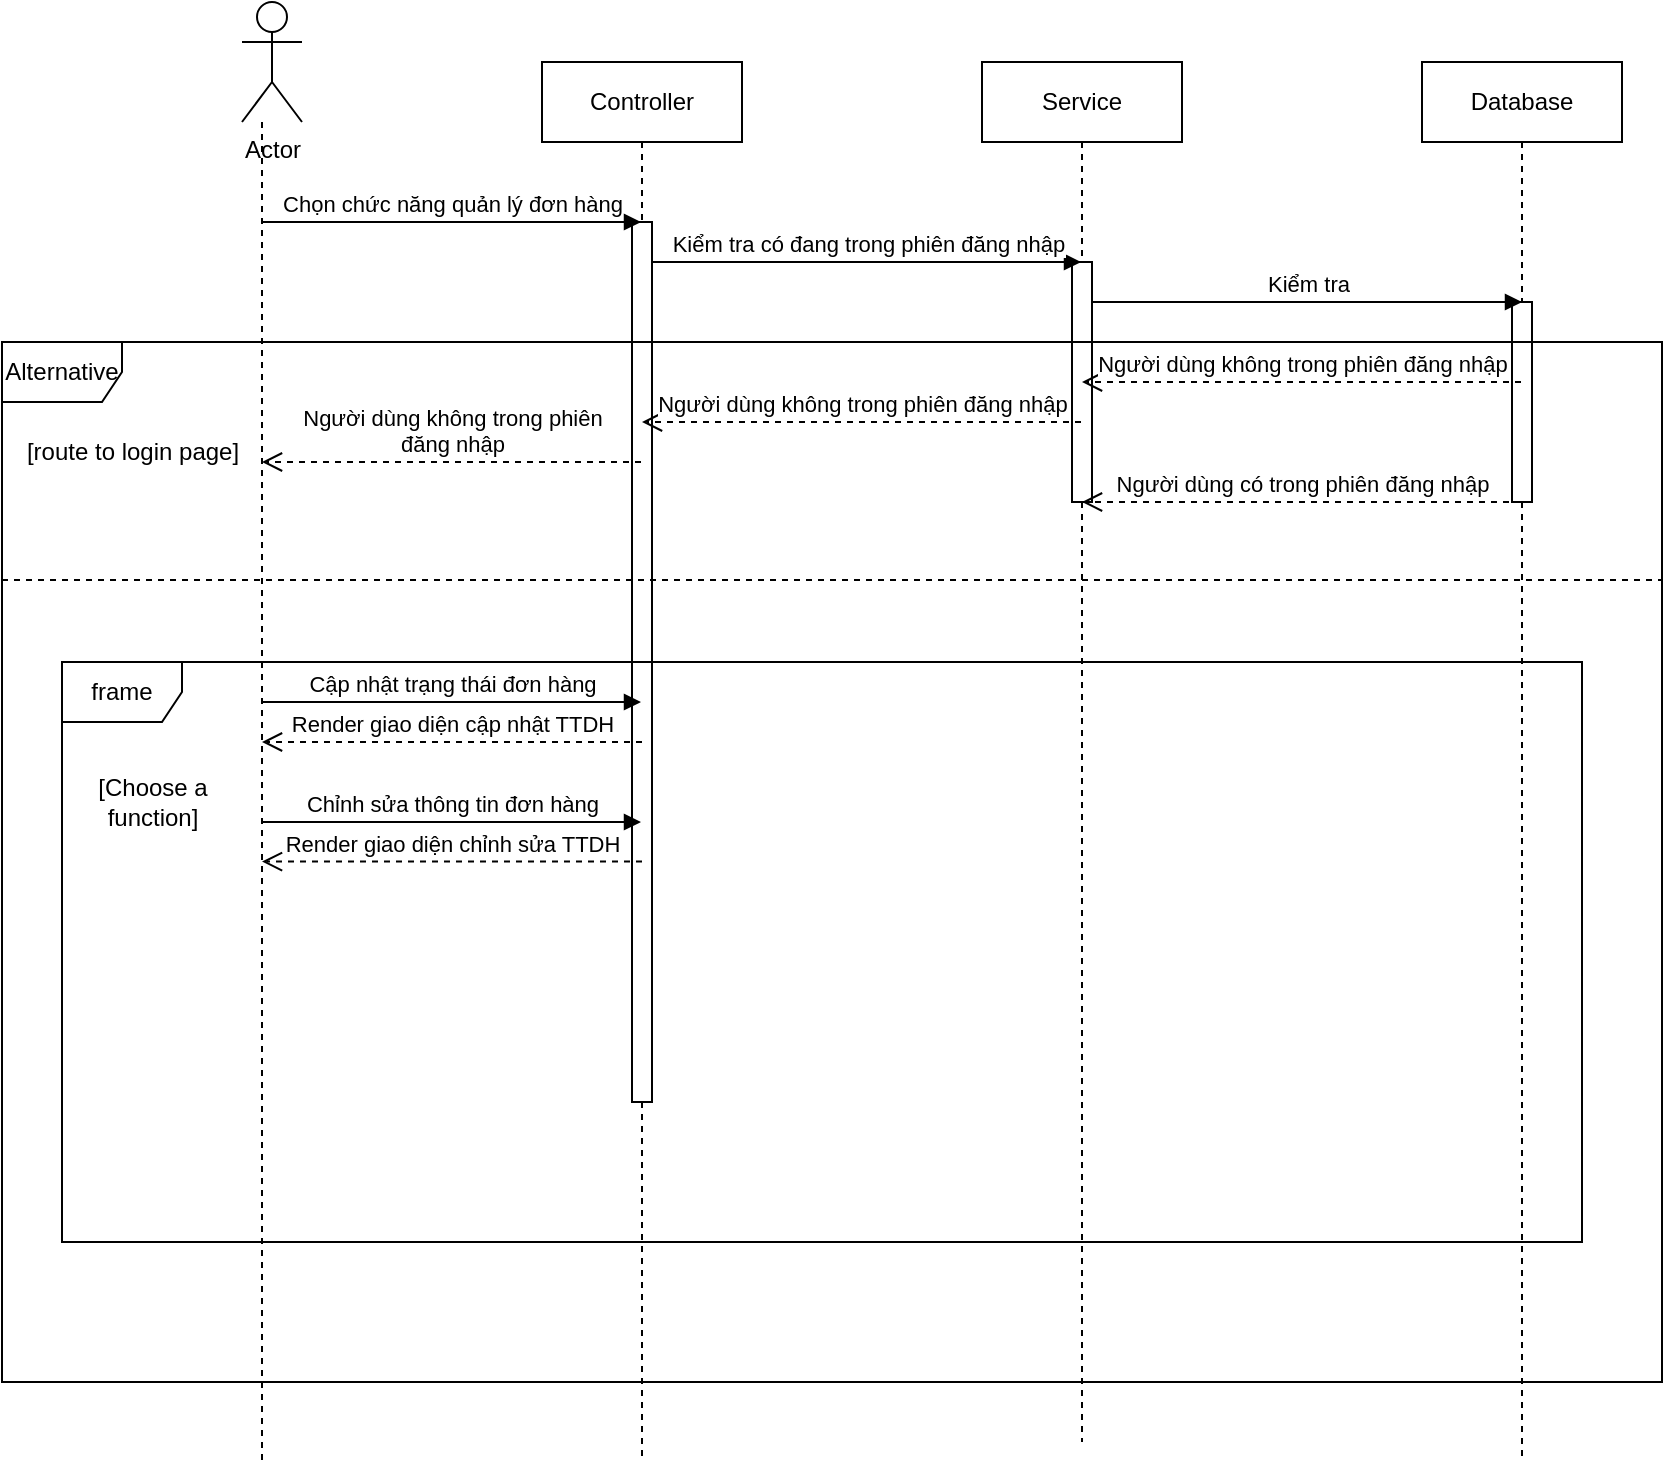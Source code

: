<mxfile version="26.2.2">
  <diagram name="Page-1" id="tAH1wzOND2CSLV0VBST4">
    <mxGraphModel dx="968" dy="485" grid="1" gridSize="10" guides="1" tooltips="1" connect="1" arrows="1" fold="1" page="1" pageScale="1" pageWidth="850" pageHeight="1100" math="0" shadow="0">
      <root>
        <mxCell id="0" />
        <mxCell id="1" parent="0" />
        <mxCell id="lBxFoPBFThxOCUYfc33m-1" value="Controller" style="shape=umlLifeline;perimeter=lifelinePerimeter;whiteSpace=wrap;html=1;container=1;dropTarget=0;collapsible=0;recursiveResize=0;outlineConnect=0;portConstraint=eastwest;newEdgeStyle={&quot;curved&quot;:0,&quot;rounded&quot;:0};" vertex="1" parent="1">
          <mxGeometry x="290" y="70" width="100" height="700" as="geometry" />
        </mxCell>
        <mxCell id="lBxFoPBFThxOCUYfc33m-2" value="" style="html=1;points=[[0,0,0,0,5],[0,1,0,0,-5],[1,0,0,0,5],[1,1,0,0,-5]];perimeter=orthogonalPerimeter;outlineConnect=0;targetShapes=umlLifeline;portConstraint=eastwest;newEdgeStyle={&quot;curved&quot;:0,&quot;rounded&quot;:0};" vertex="1" parent="lBxFoPBFThxOCUYfc33m-1">
          <mxGeometry x="45" y="80" width="10" height="440" as="geometry" />
        </mxCell>
        <mxCell id="lBxFoPBFThxOCUYfc33m-3" style="edgeStyle=orthogonalEdgeStyle;rounded=0;orthogonalLoop=1;jettySize=auto;html=1;dashed=1;endArrow=none;startFill=0;" edge="1" parent="1" source="lBxFoPBFThxOCUYfc33m-4">
          <mxGeometry relative="1" as="geometry">
            <mxPoint x="150" y="770" as="targetPoint" />
            <Array as="points">
              <mxPoint x="150" y="760" />
              <mxPoint x="150" y="760" />
            </Array>
          </mxGeometry>
        </mxCell>
        <mxCell id="lBxFoPBFThxOCUYfc33m-4" value="Actor" style="shape=umlActor;verticalLabelPosition=bottom;verticalAlign=top;html=1;" vertex="1" parent="1">
          <mxGeometry x="140" y="40" width="30" height="60" as="geometry" />
        </mxCell>
        <mxCell id="lBxFoPBFThxOCUYfc33m-5" value="Service" style="shape=umlLifeline;perimeter=lifelinePerimeter;whiteSpace=wrap;html=1;container=1;dropTarget=0;collapsible=0;recursiveResize=0;outlineConnect=0;portConstraint=eastwest;newEdgeStyle={&quot;curved&quot;:0,&quot;rounded&quot;:0};" vertex="1" parent="1">
          <mxGeometry x="510" y="70" width="100" height="690" as="geometry" />
        </mxCell>
        <mxCell id="lBxFoPBFThxOCUYfc33m-6" value="" style="html=1;points=[[0,0,0,0,5],[0,1,0,0,-5],[1,0,0,0,5],[1,1,0,0,-5]];perimeter=orthogonalPerimeter;outlineConnect=0;targetShapes=umlLifeline;portConstraint=eastwest;newEdgeStyle={&quot;curved&quot;:0,&quot;rounded&quot;:0};" vertex="1" parent="lBxFoPBFThxOCUYfc33m-5">
          <mxGeometry x="45" y="100" width="10" height="120" as="geometry" />
        </mxCell>
        <mxCell id="lBxFoPBFThxOCUYfc33m-7" value="Database" style="shape=umlLifeline;perimeter=lifelinePerimeter;whiteSpace=wrap;html=1;container=1;dropTarget=0;collapsible=0;recursiveResize=0;outlineConnect=0;portConstraint=eastwest;newEdgeStyle={&quot;curved&quot;:0,&quot;rounded&quot;:0};" vertex="1" parent="1">
          <mxGeometry x="730" y="70" width="100" height="700" as="geometry" />
        </mxCell>
        <mxCell id="lBxFoPBFThxOCUYfc33m-8" value="" style="html=1;points=[[0,0,0,0,5],[0,1,0,0,-5],[1,0,0,0,5],[1,1,0,0,-5]];perimeter=orthogonalPerimeter;outlineConnect=0;targetShapes=umlLifeline;portConstraint=eastwest;newEdgeStyle={&quot;curved&quot;:0,&quot;rounded&quot;:0};" vertex="1" parent="lBxFoPBFThxOCUYfc33m-7">
          <mxGeometry x="45" y="120" width="10" height="100" as="geometry" />
        </mxCell>
        <mxCell id="lBxFoPBFThxOCUYfc33m-9" value="Chọn chức năng quản lý đơn hàng" style="html=1;verticalAlign=bottom;endArrow=block;curved=0;rounded=0;" edge="1" parent="1">
          <mxGeometry width="80" relative="1" as="geometry">
            <mxPoint x="150" y="150" as="sourcePoint" />
            <mxPoint x="339.5" y="150" as="targetPoint" />
            <Array as="points" />
          </mxGeometry>
        </mxCell>
        <mxCell id="lBxFoPBFThxOCUYfc33m-10" value="Kiểm tra có đang trong phiên đăng nhập" style="html=1;verticalAlign=bottom;endArrow=block;curved=0;rounded=0;" edge="1" parent="1" source="lBxFoPBFThxOCUYfc33m-2" target="lBxFoPBFThxOCUYfc33m-5">
          <mxGeometry width="80" relative="1" as="geometry">
            <mxPoint x="360" y="170" as="sourcePoint" />
            <mxPoint x="529.5" y="170" as="targetPoint" />
            <Array as="points">
              <mxPoint x="410" y="170" />
            </Array>
          </mxGeometry>
        </mxCell>
        <mxCell id="lBxFoPBFThxOCUYfc33m-11" value="Kiểm tra" style="html=1;verticalAlign=bottom;endArrow=block;curved=0;rounded=0;" edge="1" parent="1" source="lBxFoPBFThxOCUYfc33m-6">
          <mxGeometry width="80" relative="1" as="geometry">
            <mxPoint x="570" y="190" as="sourcePoint" />
            <mxPoint x="780" y="190" as="targetPoint" />
            <Array as="points">
              <mxPoint x="630" y="190" />
            </Array>
          </mxGeometry>
        </mxCell>
        <mxCell id="lBxFoPBFThxOCUYfc33m-12" value="Người dùng không trong phiên đăng nhập" style="html=1;verticalAlign=bottom;endArrow=open;dashed=1;endSize=8;curved=0;rounded=0;" edge="1" parent="1">
          <mxGeometry relative="1" as="geometry">
            <mxPoint x="779.5" y="230" as="sourcePoint" />
            <mxPoint x="560" y="230" as="targetPoint" />
          </mxGeometry>
        </mxCell>
        <mxCell id="lBxFoPBFThxOCUYfc33m-13" value="Người dùng không trong phiên đăng nhập" style="html=1;verticalAlign=bottom;endArrow=open;dashed=1;endSize=8;curved=0;rounded=0;" edge="1" parent="1">
          <mxGeometry relative="1" as="geometry">
            <mxPoint x="559.5" y="250" as="sourcePoint" />
            <mxPoint x="340" y="250" as="targetPoint" />
          </mxGeometry>
        </mxCell>
        <mxCell id="lBxFoPBFThxOCUYfc33m-14" value="Người dùng không trong phiên&lt;div&gt;đăng nhập&lt;/div&gt;" style="html=1;verticalAlign=bottom;endArrow=open;dashed=1;endSize=8;curved=0;rounded=0;" edge="1" parent="1">
          <mxGeometry relative="1" as="geometry">
            <mxPoint x="339.5" y="270" as="sourcePoint" />
            <mxPoint x="150" y="270" as="targetPoint" />
          </mxGeometry>
        </mxCell>
        <mxCell id="lBxFoPBFThxOCUYfc33m-15" value="Alternative" style="shape=umlFrame;whiteSpace=wrap;html=1;pointerEvents=0;" vertex="1" parent="1">
          <mxGeometry x="20" y="210" width="830" height="520" as="geometry" />
        </mxCell>
        <mxCell id="lBxFoPBFThxOCUYfc33m-16" value="[route to login page]" style="text;html=1;align=center;verticalAlign=middle;resizable=0;points=[];autosize=1;strokeColor=none;fillColor=none;" vertex="1" parent="1">
          <mxGeometry x="20" y="250" width="130" height="30" as="geometry" />
        </mxCell>
        <mxCell id="lBxFoPBFThxOCUYfc33m-17" value="" style="line;strokeWidth=1;fillColor=none;align=left;verticalAlign=middle;spacingTop=-1;spacingLeft=3;spacingRight=3;rotatable=0;labelPosition=right;points=[];portConstraint=eastwest;strokeColor=inherit;dashed=1;" vertex="1" parent="1">
          <mxGeometry x="20" y="325" width="830" height="8" as="geometry" />
        </mxCell>
        <mxCell id="lBxFoPBFThxOCUYfc33m-18" value="Người dùng có trong phiên đăng nhập" style="html=1;verticalAlign=bottom;endArrow=open;dashed=1;endSize=8;curved=0;rounded=0;" edge="1" parent="1" source="lBxFoPBFThxOCUYfc33m-7">
          <mxGeometry relative="1" as="geometry">
            <mxPoint x="640" y="290" as="sourcePoint" />
            <mxPoint x="560" y="290" as="targetPoint" />
          </mxGeometry>
        </mxCell>
        <mxCell id="lBxFoPBFThxOCUYfc33m-19" value="frame" style="shape=umlFrame;whiteSpace=wrap;html=1;pointerEvents=0;" vertex="1" parent="1">
          <mxGeometry x="50" y="370" width="760" height="290" as="geometry" />
        </mxCell>
        <mxCell id="lBxFoPBFThxOCUYfc33m-20" value="Cập nhật trạng thái đơn hàng" style="html=1;verticalAlign=bottom;endArrow=block;curved=0;rounded=0;" edge="1" parent="1">
          <mxGeometry width="80" relative="1" as="geometry">
            <mxPoint x="150" y="390" as="sourcePoint" />
            <mxPoint x="339.5" y="390" as="targetPoint" />
            <Array as="points">
              <mxPoint x="230" y="390" />
            </Array>
          </mxGeometry>
        </mxCell>
        <mxCell id="lBxFoPBFThxOCUYfc33m-21" value="[Choose a&lt;div&gt;function]&lt;/div&gt;" style="text;html=1;align=center;verticalAlign=middle;resizable=0;points=[];autosize=1;strokeColor=none;fillColor=none;" vertex="1" parent="1">
          <mxGeometry x="55" y="420" width="80" height="40" as="geometry" />
        </mxCell>
        <mxCell id="lBxFoPBFThxOCUYfc33m-22" value="Chỉnh sửa thông tin đơn hàng" style="html=1;verticalAlign=bottom;endArrow=block;curved=0;rounded=0;" edge="1" parent="1">
          <mxGeometry x="0.0" width="80" relative="1" as="geometry">
            <mxPoint x="150" y="450" as="sourcePoint" />
            <mxPoint x="339.5" y="450" as="targetPoint" />
            <Array as="points">
              <mxPoint x="230" y="450" />
            </Array>
            <mxPoint as="offset" />
          </mxGeometry>
        </mxCell>
        <mxCell id="lBxFoPBFThxOCUYfc33m-25" value="Render giao diện cập nhật TTDH" style="html=1;verticalAlign=bottom;endArrow=open;dashed=1;endSize=8;curved=0;rounded=0;" edge="1" parent="1">
          <mxGeometry relative="1" as="geometry">
            <mxPoint x="340" y="410" as="sourcePoint" />
            <mxPoint x="150" y="410" as="targetPoint" />
          </mxGeometry>
        </mxCell>
        <mxCell id="lBxFoPBFThxOCUYfc33m-26" value="Render giao diện chỉnh sửa TTDH" style="html=1;verticalAlign=bottom;endArrow=open;dashed=1;endSize=8;curved=0;rounded=0;" edge="1" parent="1">
          <mxGeometry relative="1" as="geometry">
            <mxPoint x="340" y="469.76" as="sourcePoint" />
            <mxPoint x="150" y="469.76" as="targetPoint" />
          </mxGeometry>
        </mxCell>
      </root>
    </mxGraphModel>
  </diagram>
</mxfile>
